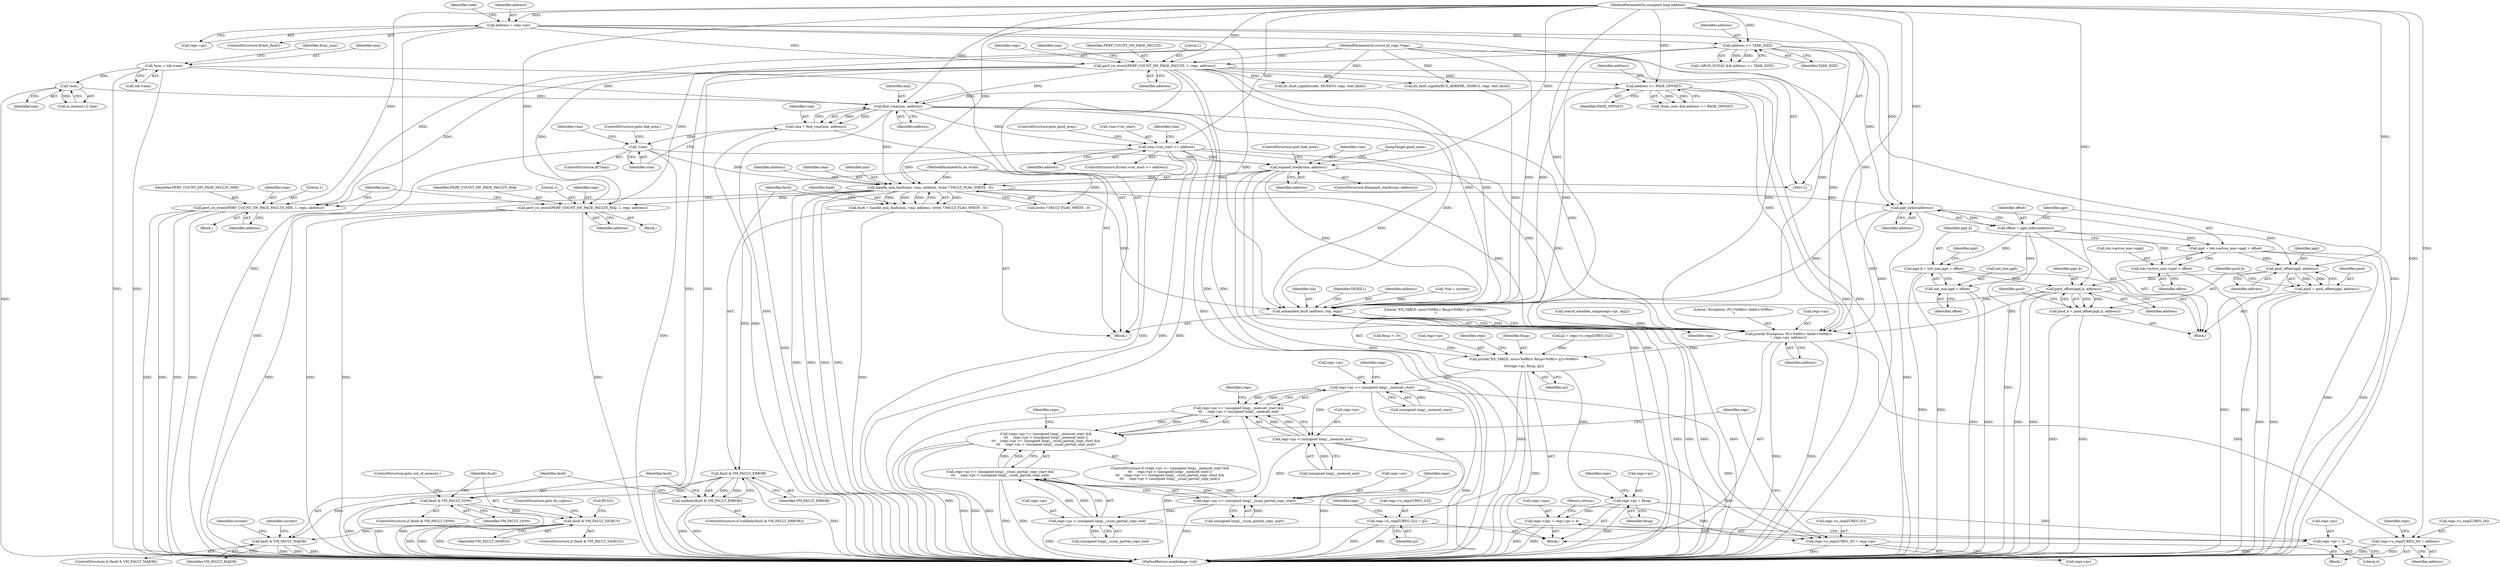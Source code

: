 digraph "0_linux_a8b0ca17b80e92faab46ee7179ba9e99ccb61233_43@pointer" {
"1000242" [label="(Call,handle_mm_fault(mm, vma, address, write ? FAULT_FLAG_WRITE : 0))"];
"1000186" [label="(Call,find_vma(mm, address))"];
"1000163" [label="(Call,!mm)"];
"1000124" [label="(Call,*mm = tsk->mm)"];
"1000180" [label="(Call,address >= PAGE_OFFSET)"];
"1000166" [label="(Call,perf_sw_event(PERF_COUNT_SW_PAGE_FAULTS, 1, regs, address))"];
"1000113" [label="(MethodParameterIn,struct pt_regs *regs)"];
"1000156" [label="(Call,address >= TASK_SIZE)"];
"1000144" [label="(Call,address = regs->pc)"];
"1000116" [label="(MethodParameterIn,unsigned long address)"];
"1000209" [label="(Call,expand_stack(vma, address))"];
"1000190" [label="(Call,!vma)"];
"1000184" [label="(Call,vma = find_vma(mm, address))"];
"1000194" [label="(Call,vma->vm_start <= address)"];
"1000115" [label="(MethodParameterIn,int write)"];
"1000240" [label="(Call,fault = handle_mm_fault(mm, vma, address, write ? FAULT_FLAG_WRITE : 0))"];
"1000252" [label="(Call,fault & VM_FAULT_ERROR)"];
"1000251" [label="(Call,unlikely(fault & VM_FAULT_ERROR))"];
"1000257" [label="(Call,fault & VM_FAULT_OOM)"];
"1000263" [label="(Call,fault & VM_FAULT_SIGBUS)"];
"1000269" [label="(Call,fault & VM_FAULT_MAJOR)"];
"1000277" [label="(Call,perf_sw_event(PERF_COUNT_SW_PAGE_FAULTS_MAJ, 1, regs, address))"];
"1000288" [label="(Call,perf_sw_event(PERF_COUNT_SW_PAGE_FAULTS_MIN, 1, regs, address))"];
"1000344" [label="(Call,printk(\"Exception: PC<%08lx> faddr<%08lx>\n\", regs->pc, address))"];
"1000350" [label="(Call,printk(\"EX_TABLE: insn<%08lx> fixup<%08x> g2<%08lx>\n\",\n\t\t\t\tregs->pc, fixup, g2))"];
"1000360" [label="(Call,regs->pc >= (unsigned long)__memset_start)"];
"1000359" [label="(Call,regs->pc >= (unsigned long)__memset_start &&\n\t\t\t     regs->pc < (unsigned long)__memset_end)"];
"1000358" [label="(Call,(regs->pc >= (unsigned long)__memset_start &&\n\t\t\t     regs->pc < (unsigned long)__memset_end) ||\n\t\t\t    (regs->pc >= (unsigned long)__csum_partial_copy_start &&\n\t\t\t     regs->pc < (unsigned long)__csum_partial_copy_end))"];
"1000367" [label="(Call,regs->pc < (unsigned long)__memset_end)"];
"1000375" [label="(Call,regs->pc >= (unsigned long)__csum_partial_copy_start)"];
"1000374" [label="(Call,regs->pc >= (unsigned long)__csum_partial_copy_start &&\n\t\t\t     regs->pc < (unsigned long)__csum_partial_copy_end)"];
"1000382" [label="(Call,regs->pc < (unsigned long)__csum_partial_copy_end)"];
"1000397" [label="(Call,regs->u_regs[UREG_I5] = regs->pc)"];
"1000406" [label="(Call,regs->u_regs[UREG_G2] = g2)"];
"1000413" [label="(Call,regs->pc = fixup)"];
"1000418" [label="(Call,regs->npc = regs->pc + 4)"];
"1000422" [label="(Call,regs->pc + 4)"];
"1000390" [label="(Call,regs->u_regs[UREG_I4] = address)"];
"1000428" [label="(Call,unhandled_fault (address, tsk, regs))"];
"1000466" [label="(Call,pgd_index(address))"];
"1000464" [label="(Call,offset = pgd_index(address))"];
"1000472" [label="(Call,pgd = tsk->active_mm->pgd + offset)"];
"1000510" [label="(Call,pmd_offset(pgd, address))"];
"1000508" [label="(Call,pmd = pmd_offset(pgd, address))"];
"1000515" [label="(Call,pmd_offset(pgd_k, address))"];
"1000513" [label="(Call,pmd_k = pmd_offset(pgd_k, address))"];
"1000474" [label="(Call,tsk->active_mm->pgd + offset)"];
"1000481" [label="(Call,pgd_k = init_mm.pgd + offset)"];
"1000483" [label="(Call,init_mm.pgd + offset)"];
"1000283" [label="(Block,)"];
"1000133" [label="(Identifier,from_user)"];
"1000204" [label="(Identifier,vma)"];
"1000465" [label="(Identifier,offset)"];
"1000400" [label="(Identifier,regs)"];
"1000124" [label="(Call,*mm = tsk->mm)"];
"1000177" [label="(Call,!from_user && address >= PAGE_OFFSET)"];
"1000241" [label="(Identifier,fault)"];
"1000275" [label="(Identifier,current)"];
"1000359" [label="(Call,regs->pc >= (unsigned long)__memset_start &&\n\t\t\t     regs->pc < (unsigned long)__memset_end)"];
"1000279" [label="(Literal,1)"];
"1000277" [label="(Call,perf_sw_event(PERF_COUNT_SW_PAGE_FAULTS_MAJ, 1, regs, address))"];
"1000420" [label="(Identifier,regs)"];
"1000252" [label="(Call,fault & VM_FAULT_ERROR)"];
"1000367" [label="(Call,regs->pc < (unsigned long)__memset_end)"];
"1000492" [label="(Identifier,pgd)"];
"1000264" [label="(Identifier,fault)"];
"1000406" [label="(Call,regs->u_regs[UREG_G2] = g2)"];
"1000166" [label="(Call,perf_sw_event(PERF_COUNT_SW_PAGE_FAULTS, 1, regs, address))"];
"1000386" [label="(Call,(unsigned long)__csum_partial_copy_end)"];
"1000484" [label="(Call,init_mm.pgd)"];
"1000257" [label="(Call,fault & VM_FAULT_OOM)"];
"1000357" [label="(ControlStructure,if ((regs->pc >= (unsigned long)__memset_start &&\n\t\t\t     regs->pc < (unsigned long)__memset_end) ||\n\t\t\t    (regs->pc >= (unsigned long)__csum_partial_copy_start &&\n\t\t\t     regs->pc < (unsigned long)__csum_partial_copy_end)))"];
"1000187" [label="(Identifier,mm)"];
"1000250" [label="(ControlStructure,if (unlikely(fault & VM_FAULT_ERROR)))"];
"1000272" [label="(Block,)"];
"1000369" [label="(Identifier,regs)"];
"1000417" [label="(Identifier,fixup)"];
"1000510" [label="(Call,pmd_offset(pgd, address))"];
"1000364" [label="(Call,(unsigned long)__memset_start)"];
"1000472" [label="(Call,pgd = tsk->active_mm->pgd + offset)"];
"1000428" [label="(Call,unhandled_fault (address, tsk, regs))"];
"1000213" [label="(JumpTarget,good_area:)"];
"1000375" [label="(Call,regs->pc >= (unsigned long)__csum_partial_copy_start)"];
"1000260" [label="(ControlStructure,goto out_of_memory;)"];
"1000473" [label="(Identifier,pgd)"];
"1000371" [label="(Call,(unsigned long)__memset_end)"];
"1000362" [label="(Identifier,regs)"];
"1000180" [label="(Call,address >= PAGE_OFFSET)"];
"1000268" [label="(ControlStructure,if (fault & VM_FAULT_MAJOR))"];
"1000188" [label="(Identifier,address)"];
"1000355" [label="(Identifier,fixup)"];
"1000426" [label="(Literal,4)"];
"1000246" [label="(Call,write ? FAULT_FLAG_WRITE : 0)"];
"1000181" [label="(Identifier,address)"];
"1000316" [label="(Call,g2 = regs->u_regs[UREG_G2])"];
"1000270" [label="(Identifier,fault)"];
"1000339" [label="(Block,)"];
"1000185" [label="(Identifier,vma)"];
"1000199" [label="(ControlStructure,goto good_area;)"];
"1000423" [label="(Call,regs->pc)"];
"1000209" [label="(Call,expand_stack(vma, address))"];
"1000116" [label="(MethodParameterIn,unsigned long address)"];
"1000258" [label="(Identifier,fault)"];
"1000361" [label="(Call,regs->pc)"];
"1000194" [label="(Call,vma->vm_start <= address)"];
"1000336" [label="(Call,fixup > 10)"];
"1000265" [label="(Identifier,VM_FAULT_SIGBUS)"];
"1000517" [label="(Identifier,address)"];
"1000329" [label="(Call,search_extables_range(regs->pc, &g2))"];
"1000168" [label="(Literal,1)"];
"1000480" [label="(Identifier,offset)"];
"1000286" [label="(Identifier,current)"];
"1000253" [label="(Identifier,fault)"];
"1000115" [label="(MethodParameterIn,int write)"];
"1000513" [label="(Call,pmd_k = pmd_offset(pgd_k, address))"];
"1000212" [label="(ControlStructure,goto bad_area;)"];
"1000433" [label="(Identifier,SIGKILL)"];
"1000429" [label="(Identifier,address)"];
"1000191" [label="(Identifier,vma)"];
"1000198" [label="(Identifier,address)"];
"1000120" [label="(Call,*tsk = current)"];
"1000418" [label="(Call,regs->npc = regs->pc + 4)"];
"1000157" [label="(Identifier,address)"];
"1000415" [label="(Identifier,regs)"];
"1000419" [label="(Call,regs->npc)"];
"1000144" [label="(Call,address = regs->pc)"];
"1000345" [label="(Literal,\"Exception: PC<%08lx> faddr<%08lx>\n\")"];
"1000259" [label="(Identifier,VM_FAULT_OOM)"];
"1000117" [label="(Block,)"];
"1000189" [label="(ControlStructure,if(!vma))"];
"1000376" [label="(Call,regs->pc)"];
"1000382" [label="(Call,regs->pc < (unsigned long)__csum_partial_copy_end)"];
"1000384" [label="(Identifier,regs)"];
"1000245" [label="(Identifier,address)"];
"1000242" [label="(Call,handle_mm_fault(mm, vma, address, write ? FAULT_FLAG_WRITE : 0))"];
"1000352" [label="(Call,regs->pc)"];
"1000153" [label="(Call,!ARCH_SUN4C && address >= TASK_SIZE)"];
"1000350" [label="(Call,printk(\"EX_TABLE: insn<%08lx> fixup<%08x> g2<%08lx>\n\",\n\t\t\t\tregs->pc, fixup, g2))"];
"1000412" [label="(Identifier,g2)"];
"1000511" [label="(Identifier,pgd)"];
"1000396" [label="(Identifier,address)"];
"1000427" [label="(Return,return;)"];
"1000393" [label="(Identifier,regs)"];
"1000474" [label="(Call,tsk->active_mm->pgd + offset)"];
"1000169" [label="(Identifier,regs)"];
"1000379" [label="(Call,(unsigned long)__csum_partial_copy_start)"];
"1000263" [label="(Call,fault & VM_FAULT_SIGBUS)"];
"1000190" [label="(Call,!vma)"];
"1000161" [label="(Call,in_atomic() || !mm)"];
"1000452" [label="(Call,do_fault_siginfo(BUS_ADRERR, SIGBUS, regs, text_fault))"];
"1000267" [label="(Call,BUG())"];
"1000409" [label="(Identifier,regs)"];
"1000254" [label="(Identifier,VM_FAULT_ERROR)"];
"1000291" [label="(Identifier,regs)"];
"1000186" [label="(Call,find_vma(mm, address))"];
"1000184" [label="(Call,vma = find_vma(mm, address))"];
"1000309" [label="(Call,do_fault_siginfo(code, SIGSEGV, regs, text_fault))"];
"1000195" [label="(Call,vma->vm_start)"];
"1000383" [label="(Call,regs->pc)"];
"1000534" [label="(MethodReturn,asmlinkage void)"];
"1000142" [label="(ControlStructure,if(text_fault))"];
"1000292" [label="(Identifier,address)"];
"1000377" [label="(Identifier,regs)"];
"1000269" [label="(Call,fault & VM_FAULT_MAJOR)"];
"1000266" [label="(ControlStructure,goto do_sigbus;)"];
"1000240" [label="(Call,fault = handle_mm_fault(mm, vma, address, write ? FAULT_FLAG_WRITE : 0))"];
"1000344" [label="(Call,printk(\"Exception: PC<%08lx> faddr<%08lx>\n\", regs->pc, address))"];
"1000211" [label="(Identifier,address)"];
"1000475" [label="(Call,tsk->active_mm->pgd)"];
"1000126" [label="(Call,tsk->mm)"];
"1000374" [label="(Call,regs->pc >= (unsigned long)__csum_partial_copy_start &&\n\t\t\t     regs->pc < (unsigned long)__csum_partial_copy_end)"];
"1000244" [label="(Identifier,vma)"];
"1000431" [label="(Identifier,regs)"];
"1000407" [label="(Call,regs->u_regs[UREG_G2])"];
"1000170" [label="(Identifier,address)"];
"1000146" [label="(Call,regs->pc)"];
"1000290" [label="(Literal,1)"];
"1000351" [label="(Literal,\"EX_TABLE: insn<%08lx> fixup<%08x> g2<%08lx>\n\")"];
"1000516" [label="(Identifier,pgd_k)"];
"1000522" [label="(Identifier,pmd)"];
"1000483" [label="(Call,init_mm.pgd + offset)"];
"1000158" [label="(Identifier,TASK_SIZE)"];
"1000196" [label="(Identifier,vma)"];
"1000346" [label="(Call,regs->pc)"];
"1000271" [label="(Identifier,VM_FAULT_MAJOR)"];
"1000163" [label="(Call,!mm)"];
"1000349" [label="(Identifier,address)"];
"1000467" [label="(Identifier,address)"];
"1000193" [label="(ControlStructure,if(vma->vm_start <= address))"];
"1000512" [label="(Identifier,address)"];
"1000391" [label="(Call,regs->u_regs[UREG_I4])"];
"1000262" [label="(ControlStructure,if (fault & VM_FAULT_SIGBUS))"];
"1000414" [label="(Call,regs->pc)"];
"1000288" [label="(Call,perf_sw_event(PERF_COUNT_SW_PAGE_FAULTS_MIN, 1, regs, address))"];
"1000464" [label="(Call,offset = pgd_index(address))"];
"1000192" [label="(ControlStructure,goto bad_area;)"];
"1000289" [label="(Identifier,PERF_COUNT_SW_PAGE_FAULTS_MIN)"];
"1000156" [label="(Call,address >= TASK_SIZE)"];
"1000280" [label="(Identifier,regs)"];
"1000150" [label="(Identifier,code)"];
"1000389" [label="(Block,)"];
"1000210" [label="(Identifier,vma)"];
"1000368" [label="(Call,regs->pc)"];
"1000509" [label="(Identifier,pmd)"];
"1000390" [label="(Call,regs->u_regs[UREG_I4] = address)"];
"1000296" [label="(Identifier,mm)"];
"1000125" [label="(Identifier,mm)"];
"1000164" [label="(Identifier,mm)"];
"1000182" [label="(Identifier,PAGE_OFFSET)"];
"1000174" [label="(Identifier,mm)"];
"1000514" [label="(Identifier,pmd_k)"];
"1000251" [label="(Call,unlikely(fault & VM_FAULT_ERROR))"];
"1000508" [label="(Call,pmd = pmd_offset(pgd, address))"];
"1000256" [label="(ControlStructure,if (fault & VM_FAULT_OOM))"];
"1000145" [label="(Identifier,address)"];
"1000397" [label="(Call,regs->u_regs[UREG_I5] = regs->pc)"];
"1000281" [label="(Identifier,address)"];
"1000487" [label="(Identifier,offset)"];
"1000466" [label="(Call,pgd_index(address))"];
"1000515" [label="(Call,pmd_offset(pgd_k, address))"];
"1000413" [label="(Call,regs->pc = fixup)"];
"1000356" [label="(Identifier,g2)"];
"1000358" [label="(Call,(regs->pc >= (unsigned long)__memset_start &&\n\t\t\t     regs->pc < (unsigned long)__memset_end) ||\n\t\t\t    (regs->pc >= (unsigned long)__csum_partial_copy_start &&\n\t\t\t     regs->pc < (unsigned long)__csum_partial_copy_end))"];
"1000482" [label="(Identifier,pgd_k)"];
"1000113" [label="(MethodParameterIn,struct pt_regs *regs)"];
"1000243" [label="(Identifier,mm)"];
"1000430" [label="(Identifier,tsk)"];
"1000398" [label="(Call,regs->u_regs[UREG_I5])"];
"1000360" [label="(Call,regs->pc >= (unsigned long)__memset_start)"];
"1000422" [label="(Call,regs->pc + 4)"];
"1000208" [label="(ControlStructure,if(expand_stack(vma, address)))"];
"1000278" [label="(Identifier,PERF_COUNT_SW_PAGE_FAULTS_MAJ)"];
"1000462" [label="(Block,)"];
"1000481" [label="(Call,pgd_k = init_mm.pgd + offset)"];
"1000167" [label="(Identifier,PERF_COUNT_SW_PAGE_FAULTS)"];
"1000403" [label="(Call,regs->pc)"];
"1000242" -> "1000240"  [label="AST: "];
"1000242" -> "1000246"  [label="CFG: "];
"1000243" -> "1000242"  [label="AST: "];
"1000244" -> "1000242"  [label="AST: "];
"1000245" -> "1000242"  [label="AST: "];
"1000246" -> "1000242"  [label="AST: "];
"1000240" -> "1000242"  [label="CFG: "];
"1000242" -> "1000534"  [label="DDG: "];
"1000242" -> "1000534"  [label="DDG: "];
"1000242" -> "1000534"  [label="DDG: "];
"1000242" -> "1000534"  [label="DDG: "];
"1000242" -> "1000240"  [label="DDG: "];
"1000242" -> "1000240"  [label="DDG: "];
"1000242" -> "1000240"  [label="DDG: "];
"1000242" -> "1000240"  [label="DDG: "];
"1000186" -> "1000242"  [label="DDG: "];
"1000209" -> "1000242"  [label="DDG: "];
"1000209" -> "1000242"  [label="DDG: "];
"1000190" -> "1000242"  [label="DDG: "];
"1000194" -> "1000242"  [label="DDG: "];
"1000116" -> "1000242"  [label="DDG: "];
"1000115" -> "1000242"  [label="DDG: "];
"1000242" -> "1000277"  [label="DDG: "];
"1000242" -> "1000288"  [label="DDG: "];
"1000242" -> "1000344"  [label="DDG: "];
"1000242" -> "1000428"  [label="DDG: "];
"1000242" -> "1000466"  [label="DDG: "];
"1000186" -> "1000184"  [label="AST: "];
"1000186" -> "1000188"  [label="CFG: "];
"1000187" -> "1000186"  [label="AST: "];
"1000188" -> "1000186"  [label="AST: "];
"1000184" -> "1000186"  [label="CFG: "];
"1000186" -> "1000534"  [label="DDG: "];
"1000186" -> "1000534"  [label="DDG: "];
"1000186" -> "1000184"  [label="DDG: "];
"1000186" -> "1000184"  [label="DDG: "];
"1000163" -> "1000186"  [label="DDG: "];
"1000124" -> "1000186"  [label="DDG: "];
"1000180" -> "1000186"  [label="DDG: "];
"1000166" -> "1000186"  [label="DDG: "];
"1000116" -> "1000186"  [label="DDG: "];
"1000186" -> "1000194"  [label="DDG: "];
"1000186" -> "1000344"  [label="DDG: "];
"1000186" -> "1000428"  [label="DDG: "];
"1000163" -> "1000161"  [label="AST: "];
"1000163" -> "1000164"  [label="CFG: "];
"1000164" -> "1000163"  [label="AST: "];
"1000161" -> "1000163"  [label="CFG: "];
"1000163" -> "1000534"  [label="DDG: "];
"1000163" -> "1000161"  [label="DDG: "];
"1000124" -> "1000163"  [label="DDG: "];
"1000124" -> "1000117"  [label="AST: "];
"1000124" -> "1000126"  [label="CFG: "];
"1000125" -> "1000124"  [label="AST: "];
"1000126" -> "1000124"  [label="AST: "];
"1000133" -> "1000124"  [label="CFG: "];
"1000124" -> "1000534"  [label="DDG: "];
"1000124" -> "1000534"  [label="DDG: "];
"1000180" -> "1000177"  [label="AST: "];
"1000180" -> "1000182"  [label="CFG: "];
"1000181" -> "1000180"  [label="AST: "];
"1000182" -> "1000180"  [label="AST: "];
"1000177" -> "1000180"  [label="CFG: "];
"1000180" -> "1000534"  [label="DDG: "];
"1000180" -> "1000534"  [label="DDG: "];
"1000180" -> "1000177"  [label="DDG: "];
"1000180" -> "1000177"  [label="DDG: "];
"1000166" -> "1000180"  [label="DDG: "];
"1000116" -> "1000180"  [label="DDG: "];
"1000180" -> "1000344"  [label="DDG: "];
"1000180" -> "1000428"  [label="DDG: "];
"1000166" -> "1000117"  [label="AST: "];
"1000166" -> "1000170"  [label="CFG: "];
"1000167" -> "1000166"  [label="AST: "];
"1000168" -> "1000166"  [label="AST: "];
"1000169" -> "1000166"  [label="AST: "];
"1000170" -> "1000166"  [label="AST: "];
"1000174" -> "1000166"  [label="CFG: "];
"1000166" -> "1000534"  [label="DDG: "];
"1000166" -> "1000534"  [label="DDG: "];
"1000166" -> "1000534"  [label="DDG: "];
"1000166" -> "1000534"  [label="DDG: "];
"1000113" -> "1000166"  [label="DDG: "];
"1000156" -> "1000166"  [label="DDG: "];
"1000144" -> "1000166"  [label="DDG: "];
"1000116" -> "1000166"  [label="DDG: "];
"1000166" -> "1000277"  [label="DDG: "];
"1000166" -> "1000288"  [label="DDG: "];
"1000166" -> "1000309"  [label="DDG: "];
"1000166" -> "1000344"  [label="DDG: "];
"1000166" -> "1000428"  [label="DDG: "];
"1000166" -> "1000428"  [label="DDG: "];
"1000166" -> "1000452"  [label="DDG: "];
"1000113" -> "1000112"  [label="AST: "];
"1000113" -> "1000534"  [label="DDG: "];
"1000113" -> "1000277"  [label="DDG: "];
"1000113" -> "1000288"  [label="DDG: "];
"1000113" -> "1000309"  [label="DDG: "];
"1000113" -> "1000428"  [label="DDG: "];
"1000113" -> "1000452"  [label="DDG: "];
"1000156" -> "1000153"  [label="AST: "];
"1000156" -> "1000158"  [label="CFG: "];
"1000157" -> "1000156"  [label="AST: "];
"1000158" -> "1000156"  [label="AST: "];
"1000153" -> "1000156"  [label="CFG: "];
"1000156" -> "1000534"  [label="DDG: "];
"1000156" -> "1000153"  [label="DDG: "];
"1000156" -> "1000153"  [label="DDG: "];
"1000144" -> "1000156"  [label="DDG: "];
"1000116" -> "1000156"  [label="DDG: "];
"1000156" -> "1000344"  [label="DDG: "];
"1000156" -> "1000428"  [label="DDG: "];
"1000156" -> "1000466"  [label="DDG: "];
"1000144" -> "1000142"  [label="AST: "];
"1000144" -> "1000146"  [label="CFG: "];
"1000145" -> "1000144"  [label="AST: "];
"1000146" -> "1000144"  [label="AST: "];
"1000150" -> "1000144"  [label="CFG: "];
"1000144" -> "1000534"  [label="DDG: "];
"1000116" -> "1000144"  [label="DDG: "];
"1000144" -> "1000344"  [label="DDG: "];
"1000144" -> "1000428"  [label="DDG: "];
"1000144" -> "1000466"  [label="DDG: "];
"1000116" -> "1000112"  [label="AST: "];
"1000116" -> "1000534"  [label="DDG: "];
"1000116" -> "1000194"  [label="DDG: "];
"1000116" -> "1000209"  [label="DDG: "];
"1000116" -> "1000277"  [label="DDG: "];
"1000116" -> "1000288"  [label="DDG: "];
"1000116" -> "1000344"  [label="DDG: "];
"1000116" -> "1000390"  [label="DDG: "];
"1000116" -> "1000428"  [label="DDG: "];
"1000116" -> "1000466"  [label="DDG: "];
"1000116" -> "1000510"  [label="DDG: "];
"1000116" -> "1000515"  [label="DDG: "];
"1000209" -> "1000208"  [label="AST: "];
"1000209" -> "1000211"  [label="CFG: "];
"1000210" -> "1000209"  [label="AST: "];
"1000211" -> "1000209"  [label="AST: "];
"1000212" -> "1000209"  [label="CFG: "];
"1000213" -> "1000209"  [label="CFG: "];
"1000209" -> "1000534"  [label="DDG: "];
"1000209" -> "1000534"  [label="DDG: "];
"1000209" -> "1000534"  [label="DDG: "];
"1000190" -> "1000209"  [label="DDG: "];
"1000194" -> "1000209"  [label="DDG: "];
"1000209" -> "1000344"  [label="DDG: "];
"1000209" -> "1000428"  [label="DDG: "];
"1000190" -> "1000189"  [label="AST: "];
"1000190" -> "1000191"  [label="CFG: "];
"1000191" -> "1000190"  [label="AST: "];
"1000192" -> "1000190"  [label="CFG: "];
"1000196" -> "1000190"  [label="CFG: "];
"1000190" -> "1000534"  [label="DDG: "];
"1000190" -> "1000534"  [label="DDG: "];
"1000184" -> "1000190"  [label="DDG: "];
"1000184" -> "1000117"  [label="AST: "];
"1000185" -> "1000184"  [label="AST: "];
"1000191" -> "1000184"  [label="CFG: "];
"1000184" -> "1000534"  [label="DDG: "];
"1000194" -> "1000193"  [label="AST: "];
"1000194" -> "1000198"  [label="CFG: "];
"1000195" -> "1000194"  [label="AST: "];
"1000198" -> "1000194"  [label="AST: "];
"1000199" -> "1000194"  [label="CFG: "];
"1000204" -> "1000194"  [label="CFG: "];
"1000194" -> "1000534"  [label="DDG: "];
"1000194" -> "1000534"  [label="DDG: "];
"1000194" -> "1000534"  [label="DDG: "];
"1000194" -> "1000344"  [label="DDG: "];
"1000194" -> "1000428"  [label="DDG: "];
"1000115" -> "1000112"  [label="AST: "];
"1000115" -> "1000534"  [label="DDG: "];
"1000115" -> "1000246"  [label="DDG: "];
"1000240" -> "1000117"  [label="AST: "];
"1000241" -> "1000240"  [label="AST: "];
"1000253" -> "1000240"  [label="CFG: "];
"1000240" -> "1000534"  [label="DDG: "];
"1000240" -> "1000252"  [label="DDG: "];
"1000252" -> "1000251"  [label="AST: "];
"1000252" -> "1000254"  [label="CFG: "];
"1000253" -> "1000252"  [label="AST: "];
"1000254" -> "1000252"  [label="AST: "];
"1000251" -> "1000252"  [label="CFG: "];
"1000252" -> "1000534"  [label="DDG: "];
"1000252" -> "1000251"  [label="DDG: "];
"1000252" -> "1000251"  [label="DDG: "];
"1000252" -> "1000257"  [label="DDG: "];
"1000252" -> "1000269"  [label="DDG: "];
"1000251" -> "1000250"  [label="AST: "];
"1000258" -> "1000251"  [label="CFG: "];
"1000270" -> "1000251"  [label="CFG: "];
"1000251" -> "1000534"  [label="DDG: "];
"1000251" -> "1000534"  [label="DDG: "];
"1000257" -> "1000256"  [label="AST: "];
"1000257" -> "1000259"  [label="CFG: "];
"1000258" -> "1000257"  [label="AST: "];
"1000259" -> "1000257"  [label="AST: "];
"1000260" -> "1000257"  [label="CFG: "];
"1000264" -> "1000257"  [label="CFG: "];
"1000257" -> "1000534"  [label="DDG: "];
"1000257" -> "1000534"  [label="DDG: "];
"1000257" -> "1000534"  [label="DDG: "];
"1000257" -> "1000263"  [label="DDG: "];
"1000263" -> "1000262"  [label="AST: "];
"1000263" -> "1000265"  [label="CFG: "];
"1000264" -> "1000263"  [label="AST: "];
"1000265" -> "1000263"  [label="AST: "];
"1000266" -> "1000263"  [label="CFG: "];
"1000267" -> "1000263"  [label="CFG: "];
"1000263" -> "1000534"  [label="DDG: "];
"1000263" -> "1000534"  [label="DDG: "];
"1000263" -> "1000534"  [label="DDG: "];
"1000263" -> "1000269"  [label="DDG: "];
"1000269" -> "1000268"  [label="AST: "];
"1000269" -> "1000271"  [label="CFG: "];
"1000270" -> "1000269"  [label="AST: "];
"1000271" -> "1000269"  [label="AST: "];
"1000275" -> "1000269"  [label="CFG: "];
"1000286" -> "1000269"  [label="CFG: "];
"1000269" -> "1000534"  [label="DDG: "];
"1000269" -> "1000534"  [label="DDG: "];
"1000269" -> "1000534"  [label="DDG: "];
"1000277" -> "1000272"  [label="AST: "];
"1000277" -> "1000281"  [label="CFG: "];
"1000278" -> "1000277"  [label="AST: "];
"1000279" -> "1000277"  [label="AST: "];
"1000280" -> "1000277"  [label="AST: "];
"1000281" -> "1000277"  [label="AST: "];
"1000296" -> "1000277"  [label="CFG: "];
"1000277" -> "1000534"  [label="DDG: "];
"1000277" -> "1000534"  [label="DDG: "];
"1000277" -> "1000534"  [label="DDG: "];
"1000277" -> "1000534"  [label="DDG: "];
"1000288" -> "1000283"  [label="AST: "];
"1000288" -> "1000292"  [label="CFG: "];
"1000289" -> "1000288"  [label="AST: "];
"1000290" -> "1000288"  [label="AST: "];
"1000291" -> "1000288"  [label="AST: "];
"1000292" -> "1000288"  [label="AST: "];
"1000296" -> "1000288"  [label="CFG: "];
"1000288" -> "1000534"  [label="DDG: "];
"1000288" -> "1000534"  [label="DDG: "];
"1000288" -> "1000534"  [label="DDG: "];
"1000288" -> "1000534"  [label="DDG: "];
"1000344" -> "1000339"  [label="AST: "];
"1000344" -> "1000349"  [label="CFG: "];
"1000345" -> "1000344"  [label="AST: "];
"1000346" -> "1000344"  [label="AST: "];
"1000349" -> "1000344"  [label="AST: "];
"1000351" -> "1000344"  [label="CFG: "];
"1000344" -> "1000534"  [label="DDG: "];
"1000344" -> "1000534"  [label="DDG: "];
"1000329" -> "1000344"  [label="DDG: "];
"1000466" -> "1000344"  [label="DDG: "];
"1000515" -> "1000344"  [label="DDG: "];
"1000428" -> "1000344"  [label="DDG: "];
"1000344" -> "1000350"  [label="DDG: "];
"1000344" -> "1000390"  [label="DDG: "];
"1000350" -> "1000339"  [label="AST: "];
"1000350" -> "1000356"  [label="CFG: "];
"1000351" -> "1000350"  [label="AST: "];
"1000352" -> "1000350"  [label="AST: "];
"1000355" -> "1000350"  [label="AST: "];
"1000356" -> "1000350"  [label="AST: "];
"1000362" -> "1000350"  [label="CFG: "];
"1000350" -> "1000534"  [label="DDG: "];
"1000336" -> "1000350"  [label="DDG: "];
"1000316" -> "1000350"  [label="DDG: "];
"1000350" -> "1000360"  [label="DDG: "];
"1000350" -> "1000406"  [label="DDG: "];
"1000350" -> "1000413"  [label="DDG: "];
"1000360" -> "1000359"  [label="AST: "];
"1000360" -> "1000364"  [label="CFG: "];
"1000361" -> "1000360"  [label="AST: "];
"1000364" -> "1000360"  [label="AST: "];
"1000369" -> "1000360"  [label="CFG: "];
"1000359" -> "1000360"  [label="CFG: "];
"1000360" -> "1000534"  [label="DDG: "];
"1000360" -> "1000359"  [label="DDG: "];
"1000360" -> "1000359"  [label="DDG: "];
"1000364" -> "1000360"  [label="DDG: "];
"1000360" -> "1000367"  [label="DDG: "];
"1000360" -> "1000375"  [label="DDG: "];
"1000360" -> "1000397"  [label="DDG: "];
"1000359" -> "1000358"  [label="AST: "];
"1000359" -> "1000367"  [label="CFG: "];
"1000367" -> "1000359"  [label="AST: "];
"1000377" -> "1000359"  [label="CFG: "];
"1000358" -> "1000359"  [label="CFG: "];
"1000359" -> "1000534"  [label="DDG: "];
"1000359" -> "1000534"  [label="DDG: "];
"1000359" -> "1000358"  [label="DDG: "];
"1000359" -> "1000358"  [label="DDG: "];
"1000367" -> "1000359"  [label="DDG: "];
"1000367" -> "1000359"  [label="DDG: "];
"1000358" -> "1000357"  [label="AST: "];
"1000358" -> "1000374"  [label="CFG: "];
"1000374" -> "1000358"  [label="AST: "];
"1000393" -> "1000358"  [label="CFG: "];
"1000409" -> "1000358"  [label="CFG: "];
"1000358" -> "1000534"  [label="DDG: "];
"1000358" -> "1000534"  [label="DDG: "];
"1000358" -> "1000534"  [label="DDG: "];
"1000374" -> "1000358"  [label="DDG: "];
"1000374" -> "1000358"  [label="DDG: "];
"1000367" -> "1000371"  [label="CFG: "];
"1000368" -> "1000367"  [label="AST: "];
"1000371" -> "1000367"  [label="AST: "];
"1000367" -> "1000534"  [label="DDG: "];
"1000371" -> "1000367"  [label="DDG: "];
"1000367" -> "1000375"  [label="DDG: "];
"1000367" -> "1000397"  [label="DDG: "];
"1000375" -> "1000374"  [label="AST: "];
"1000375" -> "1000379"  [label="CFG: "];
"1000376" -> "1000375"  [label="AST: "];
"1000379" -> "1000375"  [label="AST: "];
"1000384" -> "1000375"  [label="CFG: "];
"1000374" -> "1000375"  [label="CFG: "];
"1000375" -> "1000534"  [label="DDG: "];
"1000375" -> "1000374"  [label="DDG: "];
"1000375" -> "1000374"  [label="DDG: "];
"1000379" -> "1000375"  [label="DDG: "];
"1000375" -> "1000382"  [label="DDG: "];
"1000375" -> "1000397"  [label="DDG: "];
"1000374" -> "1000382"  [label="CFG: "];
"1000382" -> "1000374"  [label="AST: "];
"1000374" -> "1000534"  [label="DDG: "];
"1000374" -> "1000534"  [label="DDG: "];
"1000382" -> "1000374"  [label="DDG: "];
"1000382" -> "1000374"  [label="DDG: "];
"1000382" -> "1000386"  [label="CFG: "];
"1000383" -> "1000382"  [label="AST: "];
"1000386" -> "1000382"  [label="AST: "];
"1000382" -> "1000534"  [label="DDG: "];
"1000386" -> "1000382"  [label="DDG: "];
"1000382" -> "1000397"  [label="DDG: "];
"1000397" -> "1000389"  [label="AST: "];
"1000397" -> "1000403"  [label="CFG: "];
"1000398" -> "1000397"  [label="AST: "];
"1000403" -> "1000397"  [label="AST: "];
"1000409" -> "1000397"  [label="CFG: "];
"1000397" -> "1000534"  [label="DDG: "];
"1000406" -> "1000339"  [label="AST: "];
"1000406" -> "1000412"  [label="CFG: "];
"1000407" -> "1000406"  [label="AST: "];
"1000412" -> "1000406"  [label="AST: "];
"1000415" -> "1000406"  [label="CFG: "];
"1000406" -> "1000534"  [label="DDG: "];
"1000406" -> "1000534"  [label="DDG: "];
"1000413" -> "1000339"  [label="AST: "];
"1000413" -> "1000417"  [label="CFG: "];
"1000414" -> "1000413"  [label="AST: "];
"1000417" -> "1000413"  [label="AST: "];
"1000420" -> "1000413"  [label="CFG: "];
"1000413" -> "1000534"  [label="DDG: "];
"1000413" -> "1000418"  [label="DDG: "];
"1000413" -> "1000422"  [label="DDG: "];
"1000418" -> "1000339"  [label="AST: "];
"1000418" -> "1000422"  [label="CFG: "];
"1000419" -> "1000418"  [label="AST: "];
"1000422" -> "1000418"  [label="AST: "];
"1000427" -> "1000418"  [label="CFG: "];
"1000418" -> "1000534"  [label="DDG: "];
"1000418" -> "1000534"  [label="DDG: "];
"1000422" -> "1000426"  [label="CFG: "];
"1000423" -> "1000422"  [label="AST: "];
"1000426" -> "1000422"  [label="AST: "];
"1000422" -> "1000534"  [label="DDG: "];
"1000390" -> "1000389"  [label="AST: "];
"1000390" -> "1000396"  [label="CFG: "];
"1000391" -> "1000390"  [label="AST: "];
"1000396" -> "1000390"  [label="AST: "];
"1000400" -> "1000390"  [label="CFG: "];
"1000390" -> "1000534"  [label="DDG: "];
"1000390" -> "1000534"  [label="DDG: "];
"1000428" -> "1000117"  [label="AST: "];
"1000428" -> "1000431"  [label="CFG: "];
"1000429" -> "1000428"  [label="AST: "];
"1000430" -> "1000428"  [label="AST: "];
"1000431" -> "1000428"  [label="AST: "];
"1000433" -> "1000428"  [label="CFG: "];
"1000428" -> "1000534"  [label="DDG: "];
"1000428" -> "1000534"  [label="DDG: "];
"1000428" -> "1000534"  [label="DDG: "];
"1000428" -> "1000534"  [label="DDG: "];
"1000466" -> "1000428"  [label="DDG: "];
"1000515" -> "1000428"  [label="DDG: "];
"1000120" -> "1000428"  [label="DDG: "];
"1000452" -> "1000428"  [label="DDG: "];
"1000466" -> "1000464"  [label="AST: "];
"1000466" -> "1000467"  [label="CFG: "];
"1000467" -> "1000466"  [label="AST: "];
"1000464" -> "1000466"  [label="CFG: "];
"1000466" -> "1000534"  [label="DDG: "];
"1000466" -> "1000464"  [label="DDG: "];
"1000466" -> "1000510"  [label="DDG: "];
"1000464" -> "1000462"  [label="AST: "];
"1000465" -> "1000464"  [label="AST: "];
"1000473" -> "1000464"  [label="CFG: "];
"1000464" -> "1000534"  [label="DDG: "];
"1000464" -> "1000472"  [label="DDG: "];
"1000464" -> "1000474"  [label="DDG: "];
"1000464" -> "1000481"  [label="DDG: "];
"1000464" -> "1000483"  [label="DDG: "];
"1000472" -> "1000462"  [label="AST: "];
"1000472" -> "1000474"  [label="CFG: "];
"1000473" -> "1000472"  [label="AST: "];
"1000474" -> "1000472"  [label="AST: "];
"1000482" -> "1000472"  [label="CFG: "];
"1000472" -> "1000534"  [label="DDG: "];
"1000472" -> "1000534"  [label="DDG: "];
"1000472" -> "1000510"  [label="DDG: "];
"1000510" -> "1000508"  [label="AST: "];
"1000510" -> "1000512"  [label="CFG: "];
"1000511" -> "1000510"  [label="AST: "];
"1000512" -> "1000510"  [label="AST: "];
"1000508" -> "1000510"  [label="CFG: "];
"1000510" -> "1000534"  [label="DDG: "];
"1000510" -> "1000508"  [label="DDG: "];
"1000510" -> "1000508"  [label="DDG: "];
"1000510" -> "1000515"  [label="DDG: "];
"1000508" -> "1000462"  [label="AST: "];
"1000509" -> "1000508"  [label="AST: "];
"1000514" -> "1000508"  [label="CFG: "];
"1000508" -> "1000534"  [label="DDG: "];
"1000508" -> "1000534"  [label="DDG: "];
"1000515" -> "1000513"  [label="AST: "];
"1000515" -> "1000517"  [label="CFG: "];
"1000516" -> "1000515"  [label="AST: "];
"1000517" -> "1000515"  [label="AST: "];
"1000513" -> "1000515"  [label="CFG: "];
"1000515" -> "1000534"  [label="DDG: "];
"1000515" -> "1000534"  [label="DDG: "];
"1000515" -> "1000513"  [label="DDG: "];
"1000515" -> "1000513"  [label="DDG: "];
"1000481" -> "1000515"  [label="DDG: "];
"1000513" -> "1000462"  [label="AST: "];
"1000514" -> "1000513"  [label="AST: "];
"1000522" -> "1000513"  [label="CFG: "];
"1000513" -> "1000534"  [label="DDG: "];
"1000513" -> "1000534"  [label="DDG: "];
"1000474" -> "1000480"  [label="CFG: "];
"1000475" -> "1000474"  [label="AST: "];
"1000480" -> "1000474"  [label="AST: "];
"1000474" -> "1000534"  [label="DDG: "];
"1000481" -> "1000462"  [label="AST: "];
"1000481" -> "1000483"  [label="CFG: "];
"1000482" -> "1000481"  [label="AST: "];
"1000483" -> "1000481"  [label="AST: "];
"1000492" -> "1000481"  [label="CFG: "];
"1000481" -> "1000534"  [label="DDG: "];
"1000481" -> "1000534"  [label="DDG: "];
"1000483" -> "1000487"  [label="CFG: "];
"1000484" -> "1000483"  [label="AST: "];
"1000487" -> "1000483"  [label="AST: "];
"1000483" -> "1000534"  [label="DDG: "];
"1000483" -> "1000534"  [label="DDG: "];
}
